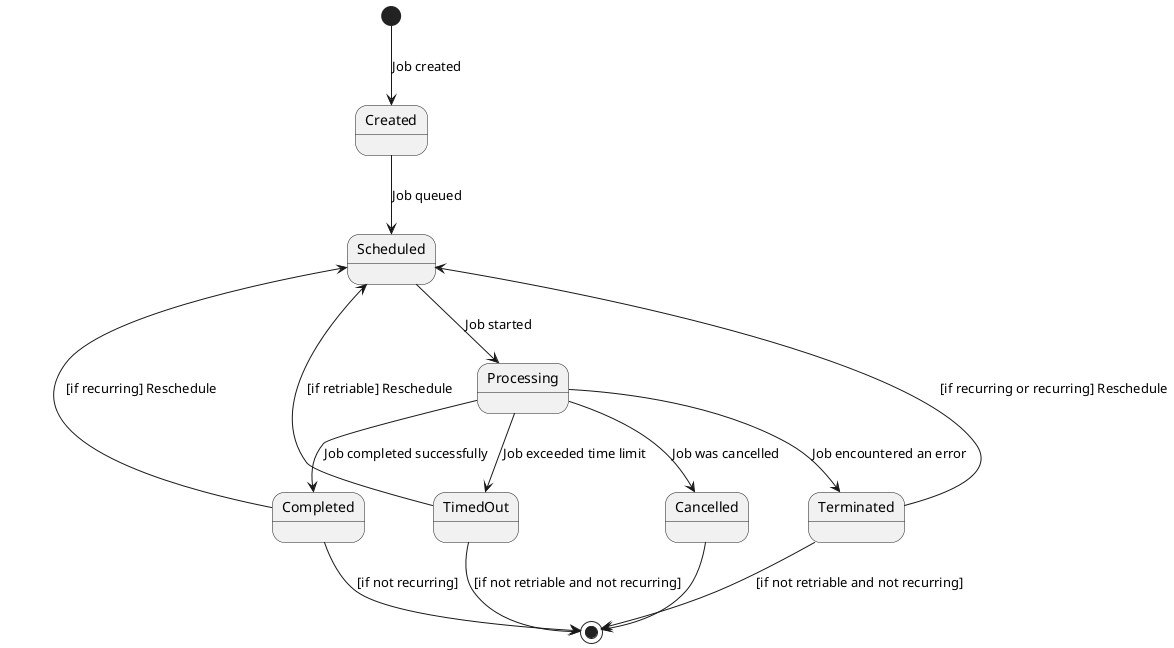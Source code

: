 @startuml
[*] --> Created : Job created

Created --> Scheduled : Job queued
Scheduled --> Processing : Job started
Processing --> Completed : Job completed successfully
Processing --> Terminated : Job encountered an error
Terminated --> Scheduled : [if recurring or recurring] Reschedule
Completed --> Scheduled : [if recurring] Reschedule
Terminated --> [*] : [if not retriable and not recurring]
Completed --> [*] : [if not recurring]

Processing --> Cancelled : Job was cancelled
Cancelled --> [*]
Processing --> TimedOut : Job exceeded time limit
TimedOut --> Scheduled : [if retriable] Reschedule
TimedOut --> [*] : [if not retriable and not recurring]

@enduml